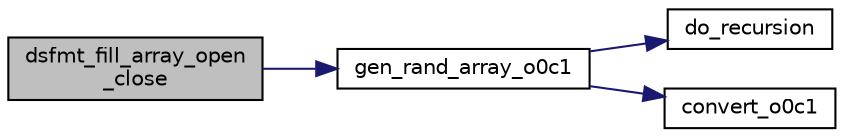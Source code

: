 digraph "dsfmt_fill_array_open_close"
{
 // INTERACTIVE_SVG=YES
  edge [fontname="Helvetica",fontsize="10",labelfontname="Helvetica",labelfontsize="10"];
  node [fontname="Helvetica",fontsize="10",shape=record];
  rankdir="LR";
  Node1 [label="dsfmt_fill_array_open\l_close",height=0.2,width=0.4,color="black", fillcolor="grey75", style="filled", fontcolor="black"];
  Node1 -> Node2 [color="midnightblue",fontsize="10",style="solid",fontname="Helvetica"];
  Node2 [label="gen_rand_array_o0c1",height=0.2,width=0.4,color="black", fillcolor="white", style="filled",URL="$d_s_f_m_t_8c.html#a0905d57b8333da366b25773f0b3c5326"];
  Node2 -> Node3 [color="midnightblue",fontsize="10",style="solid",fontname="Helvetica"];
  Node3 [label="do_recursion",height=0.2,width=0.4,color="black", fillcolor="white", style="filled",URL="$d_s_f_m_t_8c.html#a43e33e2235015c9c072bad7dfe1a282c"];
  Node2 -> Node4 [color="midnightblue",fontsize="10",style="solid",fontname="Helvetica"];
  Node4 [label="convert_o0c1",height=0.2,width=0.4,color="black", fillcolor="white", style="filled",URL="$d_s_f_m_t_8c.html#a6c110f420568ad02e2709f790d3178ef"];
}
